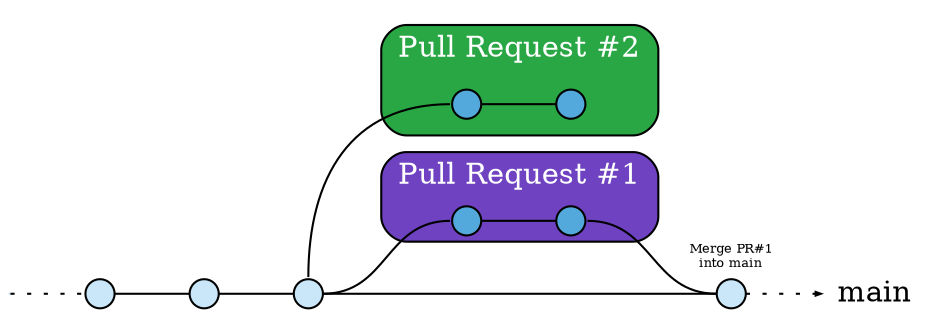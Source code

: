 strict digraph g {
    rankdir="LR";
    forcelabels=false;
    // general
    node [style=filled, color="black", fontcolor="black",];
    edge [color="black", arrowhead=none];

    // graph
    node [width=0.2, height=0.2, fixedsize=true, label="", shape=circle, fillcolor="#FF0000"]


    node [group="main", fillcolor="#C9E7F8"];
    ms:e -> m0:w [style=dotted, arrowhead=none];
    m0:e -> m1:w;
    m1:e -> m2:w;
    m2 -> mpr1 [minlen=3];
    mpr1 [label="Merge PR#1\ninto main\n\n\n\n\n\n", fontcolor=black, fontsize="6pt"];

    subgraph {
        rank=min;
        ms [width=0, height=0, penwidth=0];
    }

    subgraph {
        rank=sink;
        me [label="main", shape=none, fixedsize=false, fillcolor=none, fontcolor=black];
    }

    subgraph cluster_pr1 {
        margin=3;
        label="Pull Request #1";
        style="rounded,filled";
        fillcolor="#6F42C1";
        fontcolor="white";
        node [group="pr", fillcolor="#53A9DB"];
        pr11 -> pr12;
    }

    subgraph cluster_pr2 {
        node [group="pr2", fillcolor="#53A9DB"];
        label="Pull Request #2";
        style="rounded,filled";
        fillcolor="#28A744";
        fontcolor="white";
        pr21 -> pr22;
    }

    m2:e -> pr11:w;
    m2:n -> pr21:w;
    pr12:e -> mpr1:w;
    mpr1:e -> me:w [style=dotted, arrowhead=normal, arrowsize=0.25];
}
